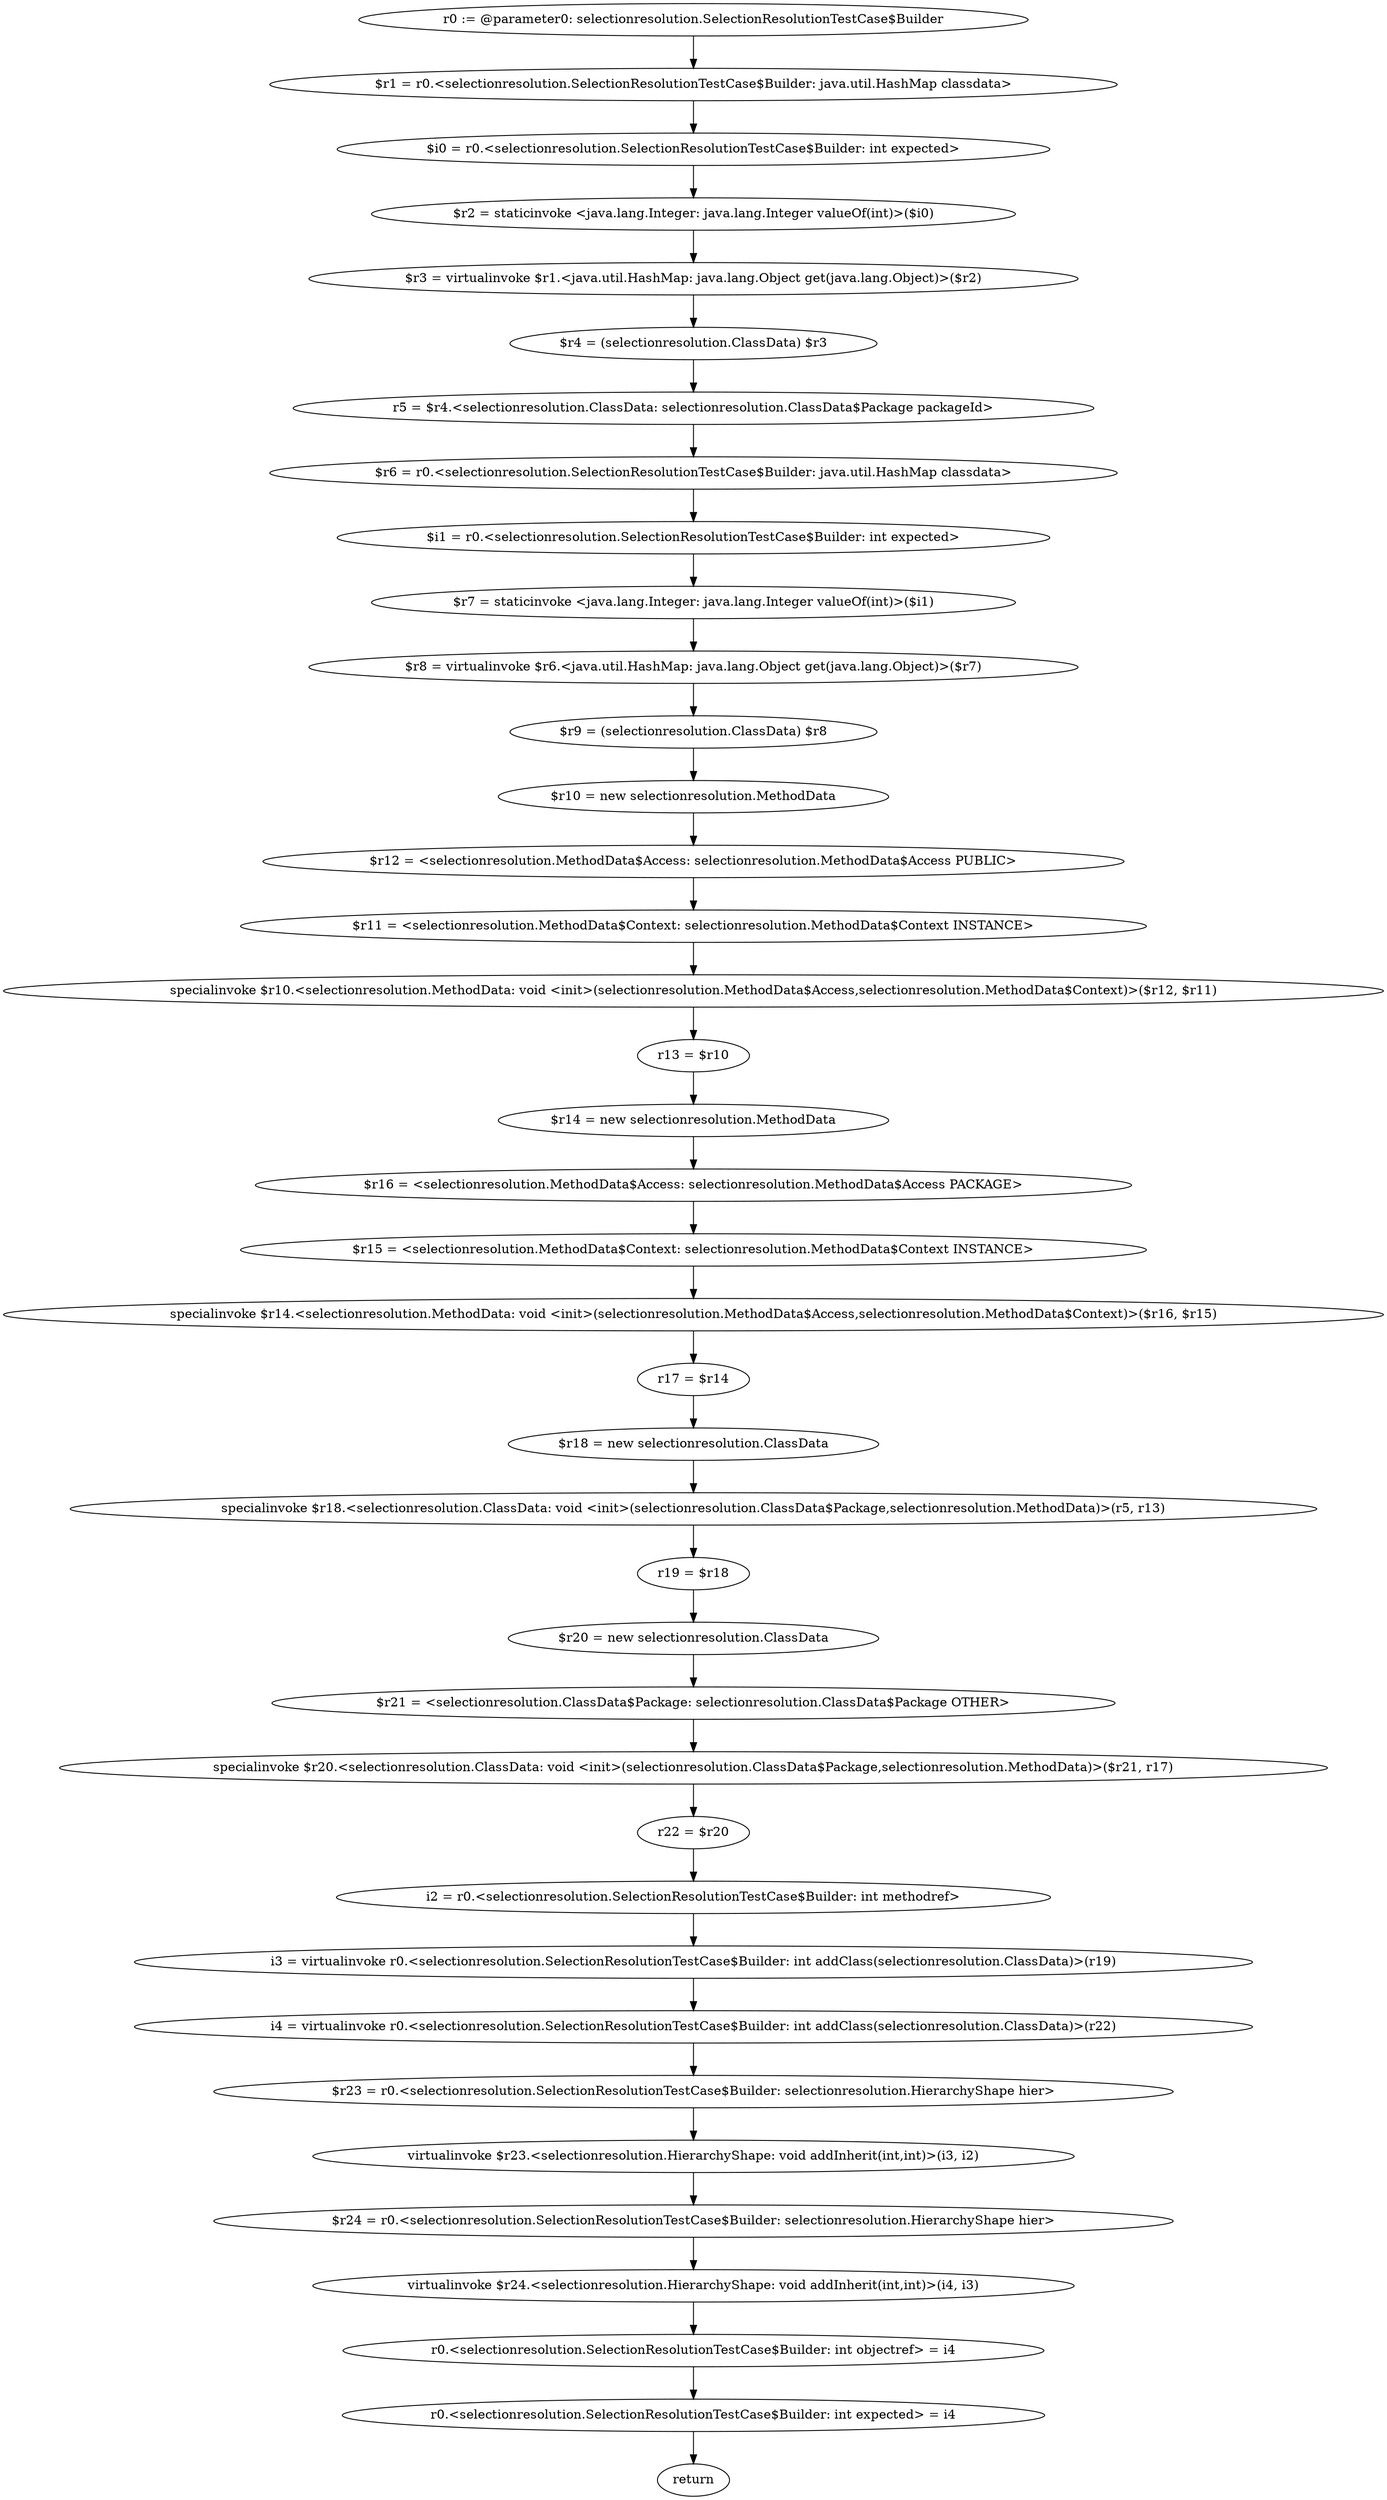 digraph "unitGraph" {
    "r0 := @parameter0: selectionresolution.SelectionResolutionTestCase$Builder"
    "$r1 = r0.<selectionresolution.SelectionResolutionTestCase$Builder: java.util.HashMap classdata>"
    "$i0 = r0.<selectionresolution.SelectionResolutionTestCase$Builder: int expected>"
    "$r2 = staticinvoke <java.lang.Integer: java.lang.Integer valueOf(int)>($i0)"
    "$r3 = virtualinvoke $r1.<java.util.HashMap: java.lang.Object get(java.lang.Object)>($r2)"
    "$r4 = (selectionresolution.ClassData) $r3"
    "r5 = $r4.<selectionresolution.ClassData: selectionresolution.ClassData$Package packageId>"
    "$r6 = r0.<selectionresolution.SelectionResolutionTestCase$Builder: java.util.HashMap classdata>"
    "$i1 = r0.<selectionresolution.SelectionResolutionTestCase$Builder: int expected>"
    "$r7 = staticinvoke <java.lang.Integer: java.lang.Integer valueOf(int)>($i1)"
    "$r8 = virtualinvoke $r6.<java.util.HashMap: java.lang.Object get(java.lang.Object)>($r7)"
    "$r9 = (selectionresolution.ClassData) $r8"
    "$r10 = new selectionresolution.MethodData"
    "$r12 = <selectionresolution.MethodData$Access: selectionresolution.MethodData$Access PUBLIC>"
    "$r11 = <selectionresolution.MethodData$Context: selectionresolution.MethodData$Context INSTANCE>"
    "specialinvoke $r10.<selectionresolution.MethodData: void <init>(selectionresolution.MethodData$Access,selectionresolution.MethodData$Context)>($r12, $r11)"
    "r13 = $r10"
    "$r14 = new selectionresolution.MethodData"
    "$r16 = <selectionresolution.MethodData$Access: selectionresolution.MethodData$Access PACKAGE>"
    "$r15 = <selectionresolution.MethodData$Context: selectionresolution.MethodData$Context INSTANCE>"
    "specialinvoke $r14.<selectionresolution.MethodData: void <init>(selectionresolution.MethodData$Access,selectionresolution.MethodData$Context)>($r16, $r15)"
    "r17 = $r14"
    "$r18 = new selectionresolution.ClassData"
    "specialinvoke $r18.<selectionresolution.ClassData: void <init>(selectionresolution.ClassData$Package,selectionresolution.MethodData)>(r5, r13)"
    "r19 = $r18"
    "$r20 = new selectionresolution.ClassData"
    "$r21 = <selectionresolution.ClassData$Package: selectionresolution.ClassData$Package OTHER>"
    "specialinvoke $r20.<selectionresolution.ClassData: void <init>(selectionresolution.ClassData$Package,selectionresolution.MethodData)>($r21, r17)"
    "r22 = $r20"
    "i2 = r0.<selectionresolution.SelectionResolutionTestCase$Builder: int methodref>"
    "i3 = virtualinvoke r0.<selectionresolution.SelectionResolutionTestCase$Builder: int addClass(selectionresolution.ClassData)>(r19)"
    "i4 = virtualinvoke r0.<selectionresolution.SelectionResolutionTestCase$Builder: int addClass(selectionresolution.ClassData)>(r22)"
    "$r23 = r0.<selectionresolution.SelectionResolutionTestCase$Builder: selectionresolution.HierarchyShape hier>"
    "virtualinvoke $r23.<selectionresolution.HierarchyShape: void addInherit(int,int)>(i3, i2)"
    "$r24 = r0.<selectionresolution.SelectionResolutionTestCase$Builder: selectionresolution.HierarchyShape hier>"
    "virtualinvoke $r24.<selectionresolution.HierarchyShape: void addInherit(int,int)>(i4, i3)"
    "r0.<selectionresolution.SelectionResolutionTestCase$Builder: int objectref> = i4"
    "r0.<selectionresolution.SelectionResolutionTestCase$Builder: int expected> = i4"
    "return"
    "r0 := @parameter0: selectionresolution.SelectionResolutionTestCase$Builder"->"$r1 = r0.<selectionresolution.SelectionResolutionTestCase$Builder: java.util.HashMap classdata>";
    "$r1 = r0.<selectionresolution.SelectionResolutionTestCase$Builder: java.util.HashMap classdata>"->"$i0 = r0.<selectionresolution.SelectionResolutionTestCase$Builder: int expected>";
    "$i0 = r0.<selectionresolution.SelectionResolutionTestCase$Builder: int expected>"->"$r2 = staticinvoke <java.lang.Integer: java.lang.Integer valueOf(int)>($i0)";
    "$r2 = staticinvoke <java.lang.Integer: java.lang.Integer valueOf(int)>($i0)"->"$r3 = virtualinvoke $r1.<java.util.HashMap: java.lang.Object get(java.lang.Object)>($r2)";
    "$r3 = virtualinvoke $r1.<java.util.HashMap: java.lang.Object get(java.lang.Object)>($r2)"->"$r4 = (selectionresolution.ClassData) $r3";
    "$r4 = (selectionresolution.ClassData) $r3"->"r5 = $r4.<selectionresolution.ClassData: selectionresolution.ClassData$Package packageId>";
    "r5 = $r4.<selectionresolution.ClassData: selectionresolution.ClassData$Package packageId>"->"$r6 = r0.<selectionresolution.SelectionResolutionTestCase$Builder: java.util.HashMap classdata>";
    "$r6 = r0.<selectionresolution.SelectionResolutionTestCase$Builder: java.util.HashMap classdata>"->"$i1 = r0.<selectionresolution.SelectionResolutionTestCase$Builder: int expected>";
    "$i1 = r0.<selectionresolution.SelectionResolutionTestCase$Builder: int expected>"->"$r7 = staticinvoke <java.lang.Integer: java.lang.Integer valueOf(int)>($i1)";
    "$r7 = staticinvoke <java.lang.Integer: java.lang.Integer valueOf(int)>($i1)"->"$r8 = virtualinvoke $r6.<java.util.HashMap: java.lang.Object get(java.lang.Object)>($r7)";
    "$r8 = virtualinvoke $r6.<java.util.HashMap: java.lang.Object get(java.lang.Object)>($r7)"->"$r9 = (selectionresolution.ClassData) $r8";
    "$r9 = (selectionresolution.ClassData) $r8"->"$r10 = new selectionresolution.MethodData";
    "$r10 = new selectionresolution.MethodData"->"$r12 = <selectionresolution.MethodData$Access: selectionresolution.MethodData$Access PUBLIC>";
    "$r12 = <selectionresolution.MethodData$Access: selectionresolution.MethodData$Access PUBLIC>"->"$r11 = <selectionresolution.MethodData$Context: selectionresolution.MethodData$Context INSTANCE>";
    "$r11 = <selectionresolution.MethodData$Context: selectionresolution.MethodData$Context INSTANCE>"->"specialinvoke $r10.<selectionresolution.MethodData: void <init>(selectionresolution.MethodData$Access,selectionresolution.MethodData$Context)>($r12, $r11)";
    "specialinvoke $r10.<selectionresolution.MethodData: void <init>(selectionresolution.MethodData$Access,selectionresolution.MethodData$Context)>($r12, $r11)"->"r13 = $r10";
    "r13 = $r10"->"$r14 = new selectionresolution.MethodData";
    "$r14 = new selectionresolution.MethodData"->"$r16 = <selectionresolution.MethodData$Access: selectionresolution.MethodData$Access PACKAGE>";
    "$r16 = <selectionresolution.MethodData$Access: selectionresolution.MethodData$Access PACKAGE>"->"$r15 = <selectionresolution.MethodData$Context: selectionresolution.MethodData$Context INSTANCE>";
    "$r15 = <selectionresolution.MethodData$Context: selectionresolution.MethodData$Context INSTANCE>"->"specialinvoke $r14.<selectionresolution.MethodData: void <init>(selectionresolution.MethodData$Access,selectionresolution.MethodData$Context)>($r16, $r15)";
    "specialinvoke $r14.<selectionresolution.MethodData: void <init>(selectionresolution.MethodData$Access,selectionresolution.MethodData$Context)>($r16, $r15)"->"r17 = $r14";
    "r17 = $r14"->"$r18 = new selectionresolution.ClassData";
    "$r18 = new selectionresolution.ClassData"->"specialinvoke $r18.<selectionresolution.ClassData: void <init>(selectionresolution.ClassData$Package,selectionresolution.MethodData)>(r5, r13)";
    "specialinvoke $r18.<selectionresolution.ClassData: void <init>(selectionresolution.ClassData$Package,selectionresolution.MethodData)>(r5, r13)"->"r19 = $r18";
    "r19 = $r18"->"$r20 = new selectionresolution.ClassData";
    "$r20 = new selectionresolution.ClassData"->"$r21 = <selectionresolution.ClassData$Package: selectionresolution.ClassData$Package OTHER>";
    "$r21 = <selectionresolution.ClassData$Package: selectionresolution.ClassData$Package OTHER>"->"specialinvoke $r20.<selectionresolution.ClassData: void <init>(selectionresolution.ClassData$Package,selectionresolution.MethodData)>($r21, r17)";
    "specialinvoke $r20.<selectionresolution.ClassData: void <init>(selectionresolution.ClassData$Package,selectionresolution.MethodData)>($r21, r17)"->"r22 = $r20";
    "r22 = $r20"->"i2 = r0.<selectionresolution.SelectionResolutionTestCase$Builder: int methodref>";
    "i2 = r0.<selectionresolution.SelectionResolutionTestCase$Builder: int methodref>"->"i3 = virtualinvoke r0.<selectionresolution.SelectionResolutionTestCase$Builder: int addClass(selectionresolution.ClassData)>(r19)";
    "i3 = virtualinvoke r0.<selectionresolution.SelectionResolutionTestCase$Builder: int addClass(selectionresolution.ClassData)>(r19)"->"i4 = virtualinvoke r0.<selectionresolution.SelectionResolutionTestCase$Builder: int addClass(selectionresolution.ClassData)>(r22)";
    "i4 = virtualinvoke r0.<selectionresolution.SelectionResolutionTestCase$Builder: int addClass(selectionresolution.ClassData)>(r22)"->"$r23 = r0.<selectionresolution.SelectionResolutionTestCase$Builder: selectionresolution.HierarchyShape hier>";
    "$r23 = r0.<selectionresolution.SelectionResolutionTestCase$Builder: selectionresolution.HierarchyShape hier>"->"virtualinvoke $r23.<selectionresolution.HierarchyShape: void addInherit(int,int)>(i3, i2)";
    "virtualinvoke $r23.<selectionresolution.HierarchyShape: void addInherit(int,int)>(i3, i2)"->"$r24 = r0.<selectionresolution.SelectionResolutionTestCase$Builder: selectionresolution.HierarchyShape hier>";
    "$r24 = r0.<selectionresolution.SelectionResolutionTestCase$Builder: selectionresolution.HierarchyShape hier>"->"virtualinvoke $r24.<selectionresolution.HierarchyShape: void addInherit(int,int)>(i4, i3)";
    "virtualinvoke $r24.<selectionresolution.HierarchyShape: void addInherit(int,int)>(i4, i3)"->"r0.<selectionresolution.SelectionResolutionTestCase$Builder: int objectref> = i4";
    "r0.<selectionresolution.SelectionResolutionTestCase$Builder: int objectref> = i4"->"r0.<selectionresolution.SelectionResolutionTestCase$Builder: int expected> = i4";
    "r0.<selectionresolution.SelectionResolutionTestCase$Builder: int expected> = i4"->"return";
}
